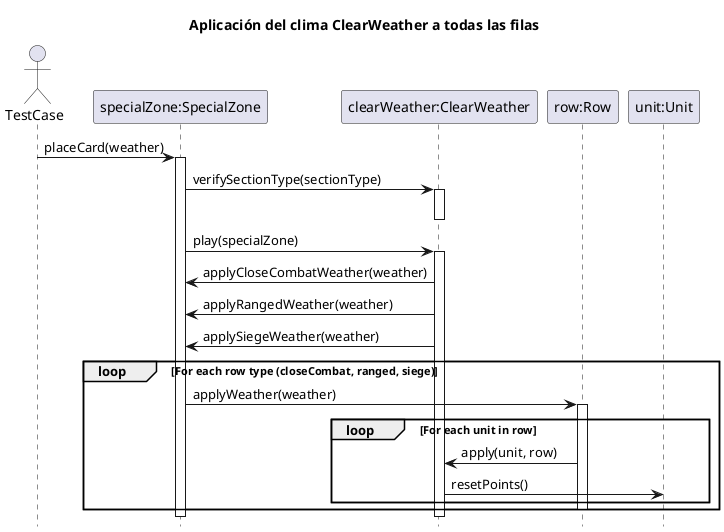@startuml

hide footbox
title Aplicación del clima ClearWeather a todas las filas

actor TestCase

participant "specialZone:SpecialZone" as specialZone
participant "clearWeather:ClearWeather" as weather
participant "row:Row" as row
participant "unit:Unit" as unit

TestCase -> specialZone: placeCard(weather)
    activate specialZone
    specialZone -> weather: verifySectionType(sectionType)
        activate weather
        deactivate weather
    specialZone -> weather: play(specialZone)
        activate weather
        weather -> specialZone: applyCloseCombatWeather(weather)
        weather -> specialZone: applyRangedWeather(weather)
        weather -> specialZone: applySiegeWeather(weather)
        loop For each row type (closeCombat, ranged, siege)
            specialZone -> row: applyWeather(weather)
                activate row
                loop For each unit in row
                    row -> weather: apply(unit, row)
                        weather -> unit: resetPoints()
                end
                deactivate row
        end
        deactivate weather
    deactivate specialZone

@enduml

